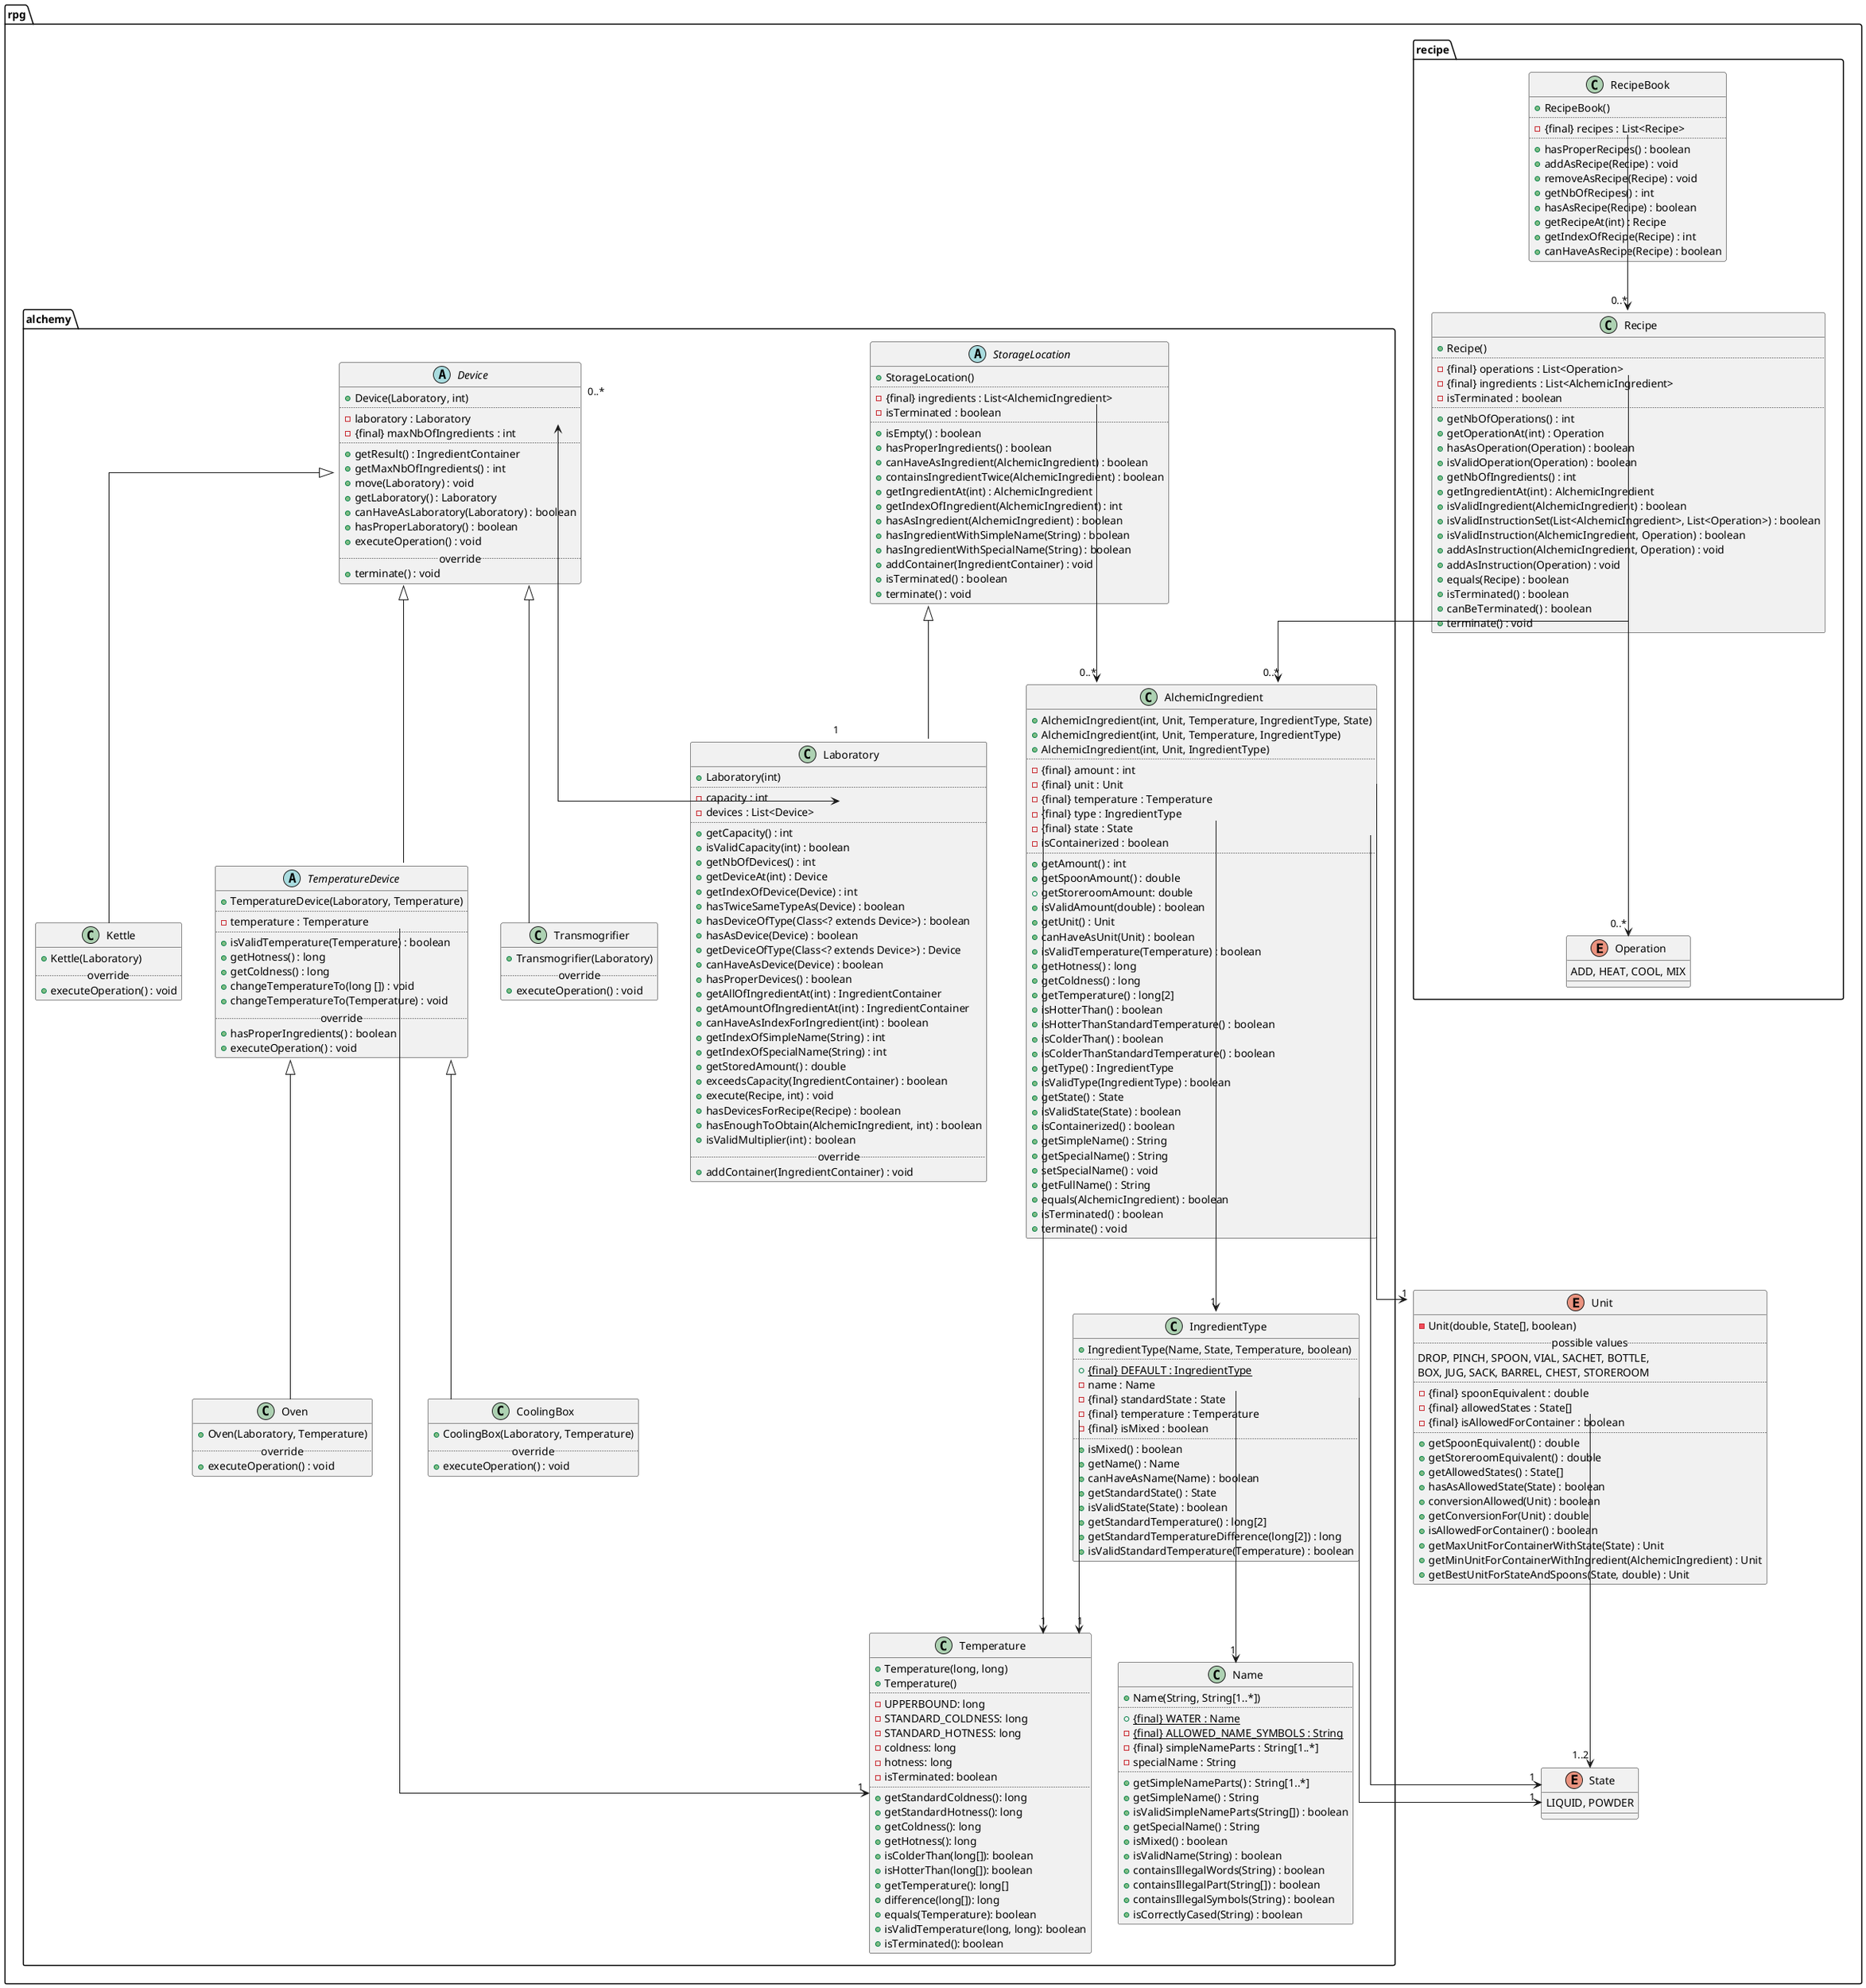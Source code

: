 @startuml

skinparam linetype ortho

package rpg {

enum State {
LIQUID, POWDER
}

enum Unit {
- Unit(double, State[], boolean)
..possible values..
DROP, PINCH, SPOON, VIAL, SACHET, BOTTLE,
BOX, JUG, SACK, BARREL, CHEST, STOREROOM
..
- {final} spoonEquivalent : double
- {final} allowedStates : State[]
- {final} isAllowedForContainer : boolean
..
+ getSpoonEquivalent() : double
+ getStoreroomEquivalent() : double
+ getAllowedStates() : State[]
+ hasAsAllowedState(State) : boolean
+ conversionAllowed(Unit) : boolean
+ getConversionFor(Unit) : double
+ isAllowedForContainer() : boolean
+ getMaxUnitForContainerWithState(State) : Unit
+ getMinUnitForContainerWithIngredient(AlchemicIngredient) : Unit
+ getBestUnitForStateAndSpoons(State, double) : Unit
}

Unit::allowedStates -->"1..2" State

package recipe {

enum Operation {
ADD, HEAT, COOL, MIX
}

class Recipe {
+ Recipe()
..
- {final} operations : List<Operation>
- {final} ingredients : List<AlchemicIngredient>
- isTerminated : boolean
..
+ getNbOfOperations() : int
+ getOperationAt(int) : Operation
+ hasAsOperation(Operation) : boolean
+ isValidOperation(Operation) : boolean
+ getNbOfIngredients() : int
+ getIngredientAt(int) : AlchemicIngredient
+ isValidIngredient(AlchemicIngredient) : boolean
+ isValidInstructionSet(List<AlchemicIngredient>, List<Operation>) : boolean
+ isValidInstruction(AlchemicIngredient, Operation) : boolean
+ addAsInstruction(AlchemicIngredient, Operation) : void
+ addAsInstruction(Operation) : void
+ equals(Recipe) : boolean
+ isTerminated() : boolean
+ canBeTerminated() : boolean
+ terminate() : void
}

Recipe::operations -->"0..*" Operation

class RecipeBook {
+ RecipeBook()
..
- {final} recipes : List<Recipe>
..
+ hasProperRecipes() : boolean
+ addAsRecipe(Recipe) : void
+ removeAsRecipe(Recipe) : void
+ getNbOfRecipes() : int
+ hasAsRecipe(Recipe) : boolean
+ getRecipeAt(int) : Recipe
+ getIndexOfRecipe(Recipe) : int
+ canHaveAsRecipe(Recipe) : boolean
}

RecipeBook::recipes -->"0..*" Recipe

}



package alchemy {

Recipe::ingredients -->"0..*" AlchemicIngredient

abstract class StorageLocation {
+ StorageLocation()
..
- {final} ingredients : List<AlchemicIngredient>
- isTerminated : boolean
..
+ isEmpty() : boolean
+ hasProperIngredients() : boolean
+ canHaveAsIngredient(AlchemicIngredient) : boolean
+ containsIngredientTwice(AlchemicIngredient) : boolean
+ getIngredientAt(int) : AlchemicIngredient
+ getIndexOfIngredient(AlchemicIngredient) : int
+ hasAsIngredient(AlchemicIngredient) : boolean
+ hasIngredientWithSimpleName(String) : boolean
+ hasIngredientWithSpecialName(String) : boolean
+ addContainer(IngredientContainer) : void
+ isTerminated() : boolean
+ terminate() : void
}

StorageLocation::ingredients -->"0..*" AlchemicIngredient

abstract class Device {
+ Device(Laboratory, int)
..
- laboratory : Laboratory
- {final} maxNbOfIngredients : int
..
+ getResult() : IngredientContainer
+ getMaxNbOfIngredients() : int
+ move(Laboratory) : void
+ getLaboratory() : Laboratory
+ canHaveAsLaboratory(Laboratory) : boolean
+ hasProperLaboratory() : boolean
+ executeOperation() : void
..override..
+ terminate() : void
}

Device::laboratory "0..*"<-->"1" Laboratory::devices

abstract class TemperatureDevice extends Device {
+ TemperatureDevice(Laboratory, Temperature)
..
- temperature : Temperature
..
+ isValidTemperature(Temperature) : boolean
+ getHotness() : long
+ getColdness() : long
+ changeTemperatureTo(long []) : void
+ changeTemperatureTo(Temperature) : void
..override..
+ hasProperIngredients() : boolean
+ executeOperation() : void
}

TemperatureDevice::temperature -->"1" Temperature

class Oven extends TemperatureDevice {
+ Oven(Laboratory, Temperature)
..override..
+ executeOperation() : void
}

class CoolingBox extends TemperatureDevice {
+ CoolingBox(Laboratory, Temperature)
..override..
+ executeOperation() : void
}

class Transmogrifier extends Device {
+ Transmogrifier(Laboratory)
..override..
+ executeOperation() : void
}

class Kettle extends Device {
+ Kettle(Laboratory)
..override..
+ executeOperation() : void
}

class IngredientType {
+ IngredientType(Name, State, Temperature, boolean)
..
+ {static} {final} DEFAULT : IngredientType
- name : Name
- {final} standardState : State
- {final} temperature : Temperature
- {final} isMixed : boolean
..
+ isMixed() : boolean
+ getName() : Name
+ canHaveAsName(Name) : boolean
+ getStandardState() : State
+ isValidState(State) : boolean
+ getStandardTemperature() : long[2]
+ getStandardTemperatureDifference(long[2]) : long
+ isValidStandardTemperature(Temperature) : boolean
}

IngredientType::name -->"1" Name
IngredientType::standardState -->"1" State
IngredientType::temperature -->"1" Temperature

class AlchemicIngredient {
+ AlchemicIngredient(int, Unit, Temperature, IngredientType, State)
+ AlchemicIngredient(int, Unit, Temperature, IngredientType)
+ AlchemicIngredient(int, Unit, IngredientType)
..
- {final} amount : int
- {final} unit : Unit
- {final} temperature : Temperature
- {final} type : IngredientType
- {final} state : State
- isContainerized : boolean
..
+ getAmount() : int
+ getSpoonAmount() : double
+ getStoreroomAmount: double
+ isValidAmount(double) : boolean
+ getUnit() : Unit
+ canHaveAsUnit(Unit) : boolean
+ isValidTemperature(Temperature) : boolean
+ getHotness() : long
+ getColdness() : long
+ getTemperature() : long[2]
+ isHotterThan() : boolean
+ isHotterThanStandardTemperature() : boolean
+ isColderThan() : boolean
+ isColderThanStandardTemperature() : boolean
+ getType() : IngredientType
+ isValidType(IngredientType) : boolean
+ getState() : State
+ isValidState(State) : boolean
+ isContainerized() : boolean
+ getSimpleName() : String
+ getSpecialName() : String
+ setSpecialName() : void
+ getFullName() : String
+ equals(AlchemicIngredient) : boolean
+ isTerminated() : boolean
+ terminate() : void
}

AlchemicIngredient::unit -->"1" Unit
AlchemicIngredient::temperature -->"1" Temperature
AlchemicIngredient::type -->"1" IngredientType
AlchemicIngredient::state -->"1" State

class Temperature {
+ Temperature(long, long)
+ Temperature()
..
- UPPERBOUND: long
- STANDARD_COLDNESS: long
- STANDARD_HOTNESS: long
- coldness: long
- hotness: long
- isTerminated: boolean
..
+ getStandardColdness(): long
+ getStandardHotness(): long
+ getColdness(): long
+ getHotness(): long
+ isColderThan(long[]): boolean
+ isHotterThan(long[]): boolean
+ getTemperature(): long[]
+ difference(long[]): long
+ equals(Temperature): boolean
+ isValidTemperature(long, long): boolean
+ isTerminated(): boolean
}

class Name {
+ Name(String, String[1..*])
..
+ {static} {final} WATER : Name
- {static} {final} ALLOWED_NAME_SYMBOLS : String
- {final} simpleNameParts : String[1..*]
- specialName : String
..
+ getSimpleNameParts() : String[1..*]
+ getSimpleName() : String
+ isValidSimpleNameParts(String[]) : boolean
+ getSpecialName() : String
+ isMixed() : boolean
+ isValidName(String) : boolean
+ containsIllegalWords(String) : boolean
+ containsIllegalPart(String[]) : boolean
+ containsIllegalSymbols(String) : boolean
+ isCorrectlyCased(String) : boolean
}

class Laboratory extends StorageLocation {
+ Laboratory(int)
..
- capacity : int
- devices : List<Device>
..
+ getCapacity() : int
+ isValidCapacity(int) : boolean
+ getNbOfDevices() : int
+ getDeviceAt(int) : Device
+ getIndexOfDevice(Device) : int
+ hasTwiceSameTypeAs(Device) : boolean
+ hasDeviceOfType(Class<? extends Device>) : boolean
+ hasAsDevice(Device) : boolean
+ getDeviceOfType(Class<? extends Device>) : Device
+ canHaveAsDevice(Device) : boolean
+ hasProperDevices() : boolean
+ getAllOfIngredientAt(int) : IngredientContainer
+ getAmountOfIngredientAt(int) : IngredientContainer
+ canHaveAsIndexForIngredient(int) : boolean
+ getIndexOfSimpleName(String) : int
+ getIndexOfSpecialName(String) : int
+ getStoredAmount() : double
+ exceedsCapacity(IngredientContainer) : boolean
+ execute(Recipe, int) : void
+ hasDevicesForRecipe(Recipe) : boolean
+ hasEnoughToObtain(AlchemicIngredient, int) : boolean
+ isValidMultiplier(int) : boolean
..override..
+ addContainer(IngredientContainer) : void
}

}





}

@enduml
